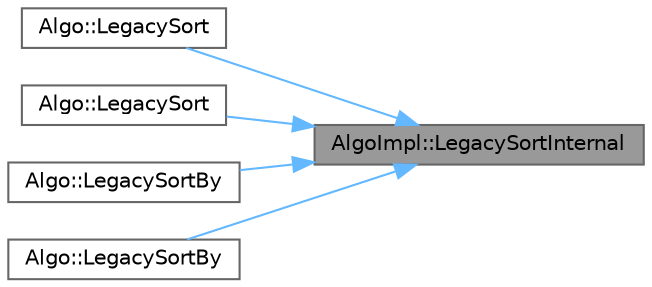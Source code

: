 digraph "AlgoImpl::LegacySortInternal"
{
 // INTERACTIVE_SVG=YES
 // LATEX_PDF_SIZE
  bgcolor="transparent";
  edge [fontname=Helvetica,fontsize=10,labelfontname=Helvetica,labelfontsize=10];
  node [fontname=Helvetica,fontsize=10,shape=box,height=0.2,width=0.4];
  rankdir="RL";
  Node1 [id="Node000001",label="AlgoImpl::LegacySortInternal",height=0.2,width=0.4,color="gray40", fillcolor="grey60", style="filled", fontcolor="black",tooltip="Sort elements using user defined predicate class."];
  Node1 -> Node2 [id="edge1_Node000001_Node000002",dir="back",color="steelblue1",style="solid",tooltip=" "];
  Node2 [id="Node000002",label="Algo::LegacySort",height=0.2,width=0.4,color="grey40", fillcolor="white", style="filled",URL="$db/d33/namespaceAlgo.html#a3e0d8b78c78196144d2c294426cece8f",tooltip="Sort a range of elements using its operator<."];
  Node1 -> Node3 [id="edge2_Node000001_Node000003",dir="back",color="steelblue1",style="solid",tooltip=" "];
  Node3 [id="Node000003",label="Algo::LegacySort",height=0.2,width=0.4,color="grey40", fillcolor="white", style="filled",URL="$db/d33/namespaceAlgo.html#a81c458612dc7fbf7e582beeb8b15da56",tooltip="Sort a range of elements using a user-defined predicate class."];
  Node1 -> Node4 [id="edge3_Node000001_Node000004",dir="back",color="steelblue1",style="solid",tooltip=" "];
  Node4 [id="Node000004",label="Algo::LegacySortBy",height=0.2,width=0.4,color="grey40", fillcolor="white", style="filled",URL="$db/d33/namespaceAlgo.html#a34a33be7bdc3f52406747027a5e06503",tooltip="Sort a range of elements by a projection using the projection's operator<."];
  Node1 -> Node5 [id="edge4_Node000001_Node000005",dir="back",color="steelblue1",style="solid",tooltip=" "];
  Node5 [id="Node000005",label="Algo::LegacySortBy",height=0.2,width=0.4,color="grey40", fillcolor="white", style="filled",URL="$db/d33/namespaceAlgo.html#a583680f25f839e3b0580d8ac69da8865",tooltip="Sort a range of elements by a projection using a user-defined predicate class."];
}
